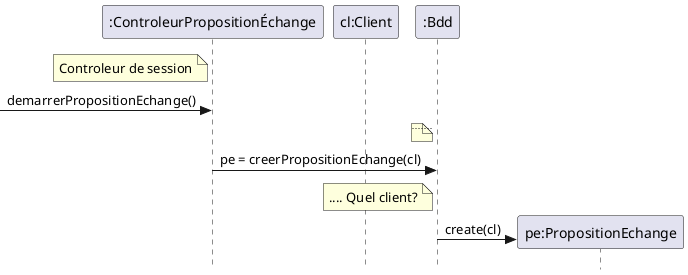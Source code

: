@startuml
skinparam Style strictuml
participant ":ControleurPropositionÉchange" as ctrl
participant "cl:Client" as cl
participant ":Bdd" as bdd
participant "pe:PropositionEchange" as pe

note left of ctrl: Controleur de session
-> ctrl: demarrerPropositionEchange()
note left of bdd: ....
ctrl -> bdd: pe = creerPropositionEchange(cl)
note left of bdd: .... Quel client?
bdd -> pe **: create(cl)

@enduml